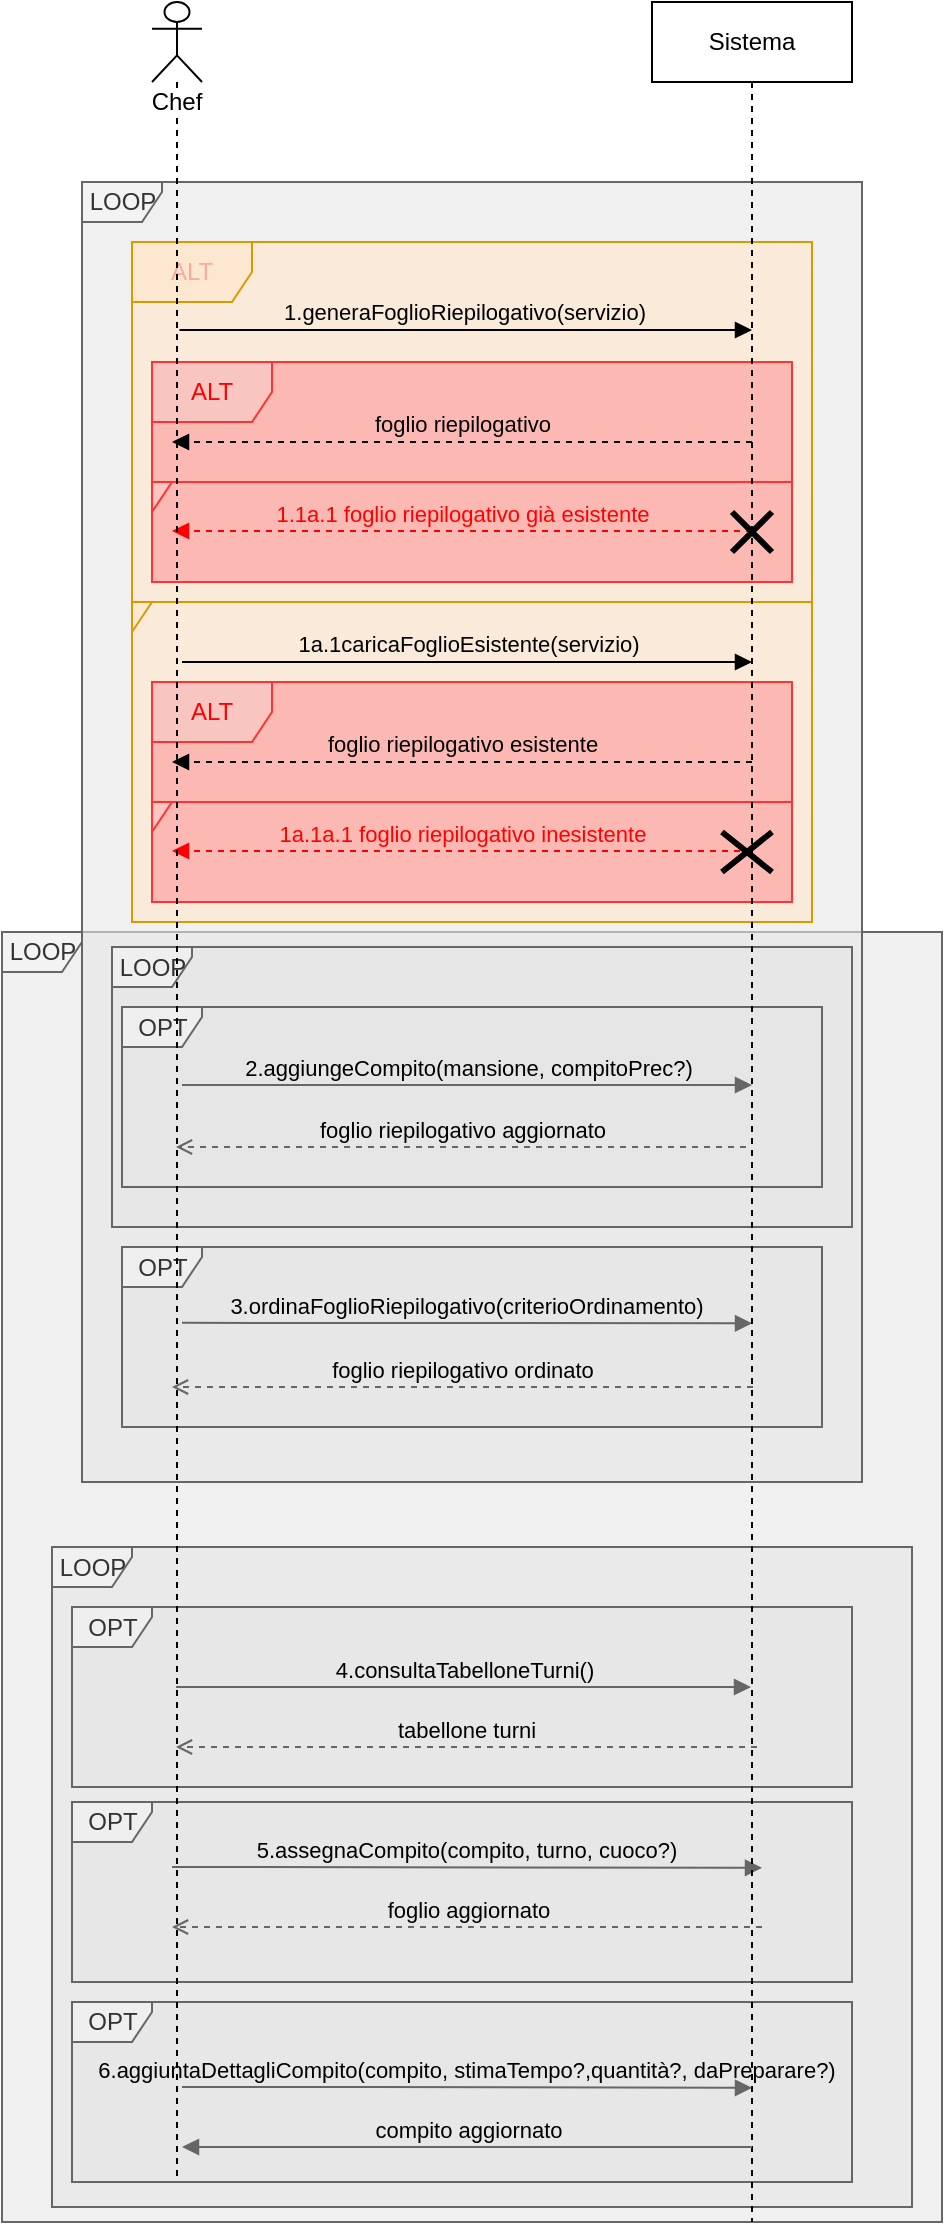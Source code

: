 <mxfile version="21.6.6" type="device">
  <diagram name="Page-1" id="f5A6CDPiya6YqWZAvQuT">
    <mxGraphModel dx="954" dy="-657" grid="1" gridSize="10" guides="1" tooltips="1" connect="1" arrows="1" fold="1" page="1" pageScale="1" pageWidth="827" pageHeight="1169" math="0" shadow="0">
      <root>
        <mxCell id="0" />
        <mxCell id="1" parent="0" />
        <mxCell id="3oUJ_5gLEvu6R0pSqBkJ-33" value="LOOP" style="shape=umlFrame;tabWidth=110;tabHeight=30;tabPosition=left;html=1;boundedLbl=1;labelInHeader=1;width=40;height=20;swimlaneFillColor=#E6E6E6;fillColor=#f5f5f5;strokeColor=#666666;fillOpacity=60;fontColor=#333333;" parent="1" vertex="1">
          <mxGeometry x="165" y="1805" width="470" height="645" as="geometry" />
        </mxCell>
        <mxCell id="3oUJ_5gLEvu6R0pSqBkJ-21" value="LOOP" style="shape=umlFrame;tabWidth=110;tabHeight=30;tabPosition=left;html=1;boundedLbl=1;labelInHeader=1;width=40;height=20;swimlaneFillColor=#E6E6E6;fillColor=#f5f5f5;strokeColor=#666666;fillOpacity=60;fontColor=#333333;" parent="1" vertex="1">
          <mxGeometry x="190" y="2112.5" width="430" height="330" as="geometry" />
        </mxCell>
        <mxCell id="3oUJ_5gLEvu6R0pSqBkJ-22" value="OPT" style="shape=umlFrame;tabWidth=110;tabHeight=30;tabPosition=left;html=1;boundedLbl=1;labelInHeader=1;width=40;height=20;swimlaneFillColor=#E6E6E6;fillColor=#f5f5f5;strokeColor=#666666;fillOpacity=60;fontColor=#333333;" parent="1" vertex="1">
          <mxGeometry x="200" y="2142.5" width="390" height="90" as="geometry" />
        </mxCell>
        <mxCell id="3oUJ_5gLEvu6R0pSqBkJ-23" value="4.consultaTabelloneTurni()" style="html=1;verticalAlign=bottom;endArrow=block;edgeStyle=elbowEdgeStyle;elbow=vertical;curved=0;rounded=0;labelBackgroundColor=none;fillColor=#f5f5f5;strokeColor=#666666;" parent="1" edge="1">
          <mxGeometry relative="1" as="geometry">
            <mxPoint x="252" y="2182.5" as="sourcePoint" />
            <Array as="points" />
            <mxPoint x="539.5" y="2182.5" as="targetPoint" />
          </mxGeometry>
        </mxCell>
        <mxCell id="3oUJ_5gLEvu6R0pSqBkJ-24" value="tabellone turni" style="html=1;verticalAlign=bottom;endArrow=open;edgeStyle=elbowEdgeStyle;elbow=vertical;curved=0;rounded=0;labelBackgroundColor=none;endFill=0;dashed=1;fillColor=#f5f5f5;strokeColor=#666666;" parent="1" edge="1">
          <mxGeometry relative="1" as="geometry">
            <mxPoint x="542.5" y="2212.5" as="sourcePoint" />
            <mxPoint x="252" y="2212.5" as="targetPoint" />
          </mxGeometry>
        </mxCell>
        <mxCell id="3oUJ_5gLEvu6R0pSqBkJ-1" value="LOOP" style="shape=umlFrame;tabWidth=110;tabHeight=30;tabPosition=left;html=1;boundedLbl=1;labelInHeader=1;width=40;height=20;swimlaneFillColor=#E6E6E6;fillColor=#f5f5f5;strokeColor=#666666;fillOpacity=60;fontColor=#333333;" parent="1" vertex="1">
          <mxGeometry x="205" y="1430" width="390" height="650" as="geometry" />
        </mxCell>
        <mxCell id="3oUJ_5gLEvu6R0pSqBkJ-27" value="OPT" style="shape=umlFrame;tabWidth=110;tabHeight=30;tabPosition=left;html=1;boundedLbl=1;labelInHeader=1;width=40;height=20;swimlaneFillColor=#E6E6E6;fillColor=#f5f5f5;strokeColor=#666666;fillOpacity=60;fontColor=#333333;" parent="1" vertex="1">
          <mxGeometry x="200" y="2240" width="390" height="90" as="geometry" />
        </mxCell>
        <mxCell id="3oUJ_5gLEvu6R0pSqBkJ-9" value="LOOP" style="shape=umlFrame;tabWidth=110;tabHeight=30;tabPosition=left;html=1;boundedLbl=1;labelInHeader=1;width=40;height=20;swimlaneFillColor=#E6E6E6;fillColor=#f5f5f5;strokeColor=#666666;fillOpacity=60;fontColor=#333333;" parent="1" vertex="1">
          <mxGeometry x="220" y="1812.5" width="370" height="140" as="geometry" />
        </mxCell>
        <mxCell id="3oUJ_5gLEvu6R0pSqBkJ-13" value="OPT" style="shape=umlFrame;tabWidth=110;tabHeight=30;tabPosition=left;html=1;boundedLbl=1;labelInHeader=1;width=40;height=20;swimlaneFillColor=#E6E6E6;fillColor=#f5f5f5;strokeColor=#666666;fillOpacity=60;fontColor=#333333;container=1;" parent="1" vertex="1">
          <mxGeometry x="225" y="1962.5" width="350" height="90" as="geometry" />
        </mxCell>
        <mxCell id="3oUJ_5gLEvu6R0pSqBkJ-18" value="foglio riepilogativo ordinato" style="html=1;verticalAlign=bottom;endArrow=open;edgeStyle=elbowEdgeStyle;elbow=vertical;curved=0;rounded=0;labelBackgroundColor=none;endFill=0;dashed=1;fillColor=#f5f5f5;strokeColor=#666666;" parent="3oUJ_5gLEvu6R0pSqBkJ-13" edge="1">
          <mxGeometry x="0.002" relative="1" as="geometry">
            <mxPoint x="315.5" y="70.0" as="sourcePoint" />
            <mxPoint x="25" y="70.07" as="targetPoint" />
            <mxPoint as="offset" />
          </mxGeometry>
        </mxCell>
        <mxCell id="3oUJ_5gLEvu6R0pSqBkJ-10" value="OPT" style="shape=umlFrame;tabWidth=110;tabHeight=30;tabPosition=left;html=1;boundedLbl=1;labelInHeader=1;width=40;height=20;swimlaneFillColor=#E6E6E6;fillColor=#f5f5f5;strokeColor=#666666;fillOpacity=60;fontColor=#333333;" parent="1" vertex="1">
          <mxGeometry x="225" y="1842.5" width="350" height="90" as="geometry" />
        </mxCell>
        <mxCell id="3oUJ_5gLEvu6R0pSqBkJ-11" value="2.aggiungeCompito(mansione, compitoPrec?)" style="html=1;verticalAlign=bottom;endArrow=block;edgeStyle=elbowEdgeStyle;elbow=vertical;curved=0;rounded=0;labelBackgroundColor=none;fillColor=#f5f5f5;strokeColor=#666666;" parent="1" edge="1">
          <mxGeometry relative="1" as="geometry">
            <mxPoint x="255" y="1881.5" as="sourcePoint" />
            <Array as="points" />
            <mxPoint x="540" y="1881.91" as="targetPoint" />
          </mxGeometry>
        </mxCell>
        <mxCell id="3oUJ_5gLEvu6R0pSqBkJ-12" value="foglio riepilogativo aggiornato" style="html=1;verticalAlign=bottom;endArrow=open;edgeStyle=elbowEdgeStyle;elbow=vertical;curved=0;rounded=0;labelBackgroundColor=none;endFill=0;dashed=1;fillColor=#f5f5f5;strokeColor=#666666;" parent="1" edge="1">
          <mxGeometry relative="1" as="geometry">
            <mxPoint x="537" y="1912.5" as="sourcePoint" />
            <mxPoint x="252" y="1912.5" as="targetPoint" />
          </mxGeometry>
        </mxCell>
        <mxCell id="3oUJ_5gLEvu6R0pSqBkJ-16" value="3.ordinaFoglioRiepilogativo(criterioOrdinamento)" style="html=1;verticalAlign=bottom;endArrow=block;edgeStyle=elbowEdgeStyle;elbow=vertical;curved=0;rounded=0;labelBackgroundColor=none;fillColor=#f5f5f5;strokeColor=#666666;" parent="1" edge="1">
          <mxGeometry relative="1" as="geometry">
            <mxPoint x="255" y="2000.417" as="sourcePoint" />
            <Array as="points">
              <mxPoint x="350.5" y="2000.639" />
            </Array>
            <mxPoint x="540" y="2000.639" as="targetPoint" />
          </mxGeometry>
        </mxCell>
        <mxCell id="3oUJ_5gLEvu6R0pSqBkJ-34" value="OPT" style="shape=umlFrame;tabWidth=110;tabHeight=30;tabPosition=left;html=1;boundedLbl=1;labelInHeader=1;width=40;height=20;swimlaneFillColor=#E6E6E6;fillColor=#f5f5f5;strokeColor=#666666;fillOpacity=60;fontColor=#333333;" parent="1" vertex="1">
          <mxGeometry x="200" y="2340" width="390" height="90" as="geometry" />
        </mxCell>
        <mxCell id="3oUJ_5gLEvu6R0pSqBkJ-25" value="5.assegnaCompito(compito, turno, cuoco?)" style="html=1;verticalAlign=bottom;endArrow=block;edgeStyle=elbowEdgeStyle;elbow=vertical;curved=0;rounded=0;labelBackgroundColor=none;fillColor=#f5f5f5;strokeColor=#666666;" parent="1" edge="1">
          <mxGeometry relative="1" as="geometry">
            <mxPoint x="250" y="2272.5" as="sourcePoint" />
            <Array as="points">
              <mxPoint x="355.5" y="2272.91" />
            </Array>
            <mxPoint x="545" y="2272.91" as="targetPoint" />
          </mxGeometry>
        </mxCell>
        <mxCell id="3oUJ_5gLEvu6R0pSqBkJ-26" value="foglio aggiornato" style="html=1;verticalAlign=bottom;endArrow=open;edgeStyle=elbowEdgeStyle;elbow=vertical;curved=0;rounded=0;labelBackgroundColor=none;endFill=0;dashed=1;fillColor=#f5f5f5;strokeColor=#666666;" parent="1" edge="1">
          <mxGeometry relative="1" as="geometry">
            <mxPoint x="545" y="2302.5" as="sourcePoint" />
            <mxPoint x="250" y="2302.5" as="targetPoint" />
            <Array as="points" />
          </mxGeometry>
        </mxCell>
        <mxCell id="3oUJ_5gLEvu6R0pSqBkJ-37" value="ALT" style="shape=umlFrame;whiteSpace=wrap;html=1;fontColor=#FFA89E;swimlaneFillColor=#FFE6CC;fillColor=#ffe6cc;strokeColor=#d79b00;fillOpacity=60;" parent="1" vertex="1">
          <mxGeometry x="230" y="1460" width="340" height="180" as="geometry" />
        </mxCell>
        <mxCell id="3oUJ_5gLEvu6R0pSqBkJ-38" value="" style="shape=umlFrame;whiteSpace=wrap;html=1;fontColor=#FFA89E;swimlaneFillColor=#FFE6CC;fillColor=#ffe6cc;strokeColor=#d79b00;fillOpacity=60;width=10;height=15;" parent="1" vertex="1">
          <mxGeometry x="230" y="1640" width="340" height="160" as="geometry" />
        </mxCell>
        <mxCell id="3oUJ_5gLEvu6R0pSqBkJ-40" value="1.generaFoglioRiepilogativo(servizio)" style="html=1;verticalAlign=bottom;endArrow=block;edgeStyle=elbowEdgeStyle;elbow=vertical;curved=0;rounded=0;labelBackgroundColor=none;" parent="1" edge="1">
          <mxGeometry x="-0.003" relative="1" as="geometry">
            <mxPoint x="253.75" y="1504" as="sourcePoint" />
            <Array as="points" />
            <mxPoint x="540" y="1504" as="targetPoint" />
            <mxPoint as="offset" />
          </mxGeometry>
        </mxCell>
        <mxCell id="3oUJ_5gLEvu6R0pSqBkJ-41" value="1a.1caricaFoglioEsistente(servizio)" style="html=1;verticalAlign=bottom;endArrow=block;edgeStyle=elbowEdgeStyle;elbow=vertical;curved=0;rounded=0;labelBackgroundColor=none;" parent="1" edge="1">
          <mxGeometry relative="1" as="geometry">
            <mxPoint x="255" y="1670" as="sourcePoint" />
            <Array as="points">
              <mxPoint x="345.5" y="1670" />
            </Array>
            <mxPoint x="540" y="1670" as="targetPoint" />
          </mxGeometry>
        </mxCell>
        <mxCell id="3oUJ_5gLEvu6R0pSqBkJ-46" value="" style="group" parent="1" vertex="1" connectable="0">
          <mxGeometry x="240" y="1520" width="320" height="110" as="geometry" />
        </mxCell>
        <mxCell id="3oUJ_5gLEvu6R0pSqBkJ-43" value="ALT" style="shape=umlFrame;whiteSpace=wrap;html=1;swimlaneFillColor=#FF9999;fillColor=#f8cecc;strokeColor=#FF3333;fillOpacity=60;fontColor=#FF0000;" parent="3oUJ_5gLEvu6R0pSqBkJ-46" vertex="1">
          <mxGeometry width="320" height="60" as="geometry" />
        </mxCell>
        <mxCell id="3oUJ_5gLEvu6R0pSqBkJ-39" value="foglio riepilogativo" style="html=1;verticalAlign=bottom;endArrow=block;edgeStyle=elbowEdgeStyle;elbow=vertical;curved=0;rounded=0;labelBackgroundColor=none;dashed=1;" parent="3oUJ_5gLEvu6R0pSqBkJ-46" edge="1">
          <mxGeometry relative="1" as="geometry">
            <mxPoint x="300" y="40" as="sourcePoint" />
            <mxPoint x="10" y="40.14" as="targetPoint" />
          </mxGeometry>
        </mxCell>
        <mxCell id="3oUJ_5gLEvu6R0pSqBkJ-44" value="" style="shape=umlFrame;whiteSpace=wrap;html=1;swimlaneFillColor=#FF9999;fillColor=#f8cecc;strokeColor=#FF3333;fillOpacity=60;fontColor=#FF0000;width=10;height=15;" parent="3oUJ_5gLEvu6R0pSqBkJ-46" vertex="1">
          <mxGeometry y="60" width="320" height="50" as="geometry" />
        </mxCell>
        <mxCell id="3oUJ_5gLEvu6R0pSqBkJ-45" value="1.1a.1 foglio riepilogativo già esistente" style="html=1;verticalAlign=bottom;endArrow=block;edgeStyle=elbowEdgeStyle;elbow=vertical;curved=0;rounded=0;labelBackgroundColor=none;dashed=1;strokeColor=#FF0000;fontColor=#FF0000;" parent="3oUJ_5gLEvu6R0pSqBkJ-46" edge="1">
          <mxGeometry relative="1" as="geometry">
            <mxPoint x="300" y="84.5" as="sourcePoint" />
            <mxPoint x="10" y="84.64" as="targetPoint" />
          </mxGeometry>
        </mxCell>
        <mxCell id="3oUJ_5gLEvu6R0pSqBkJ-52" value="" style="shape=umlDestroy;whiteSpace=wrap;html=1;strokeWidth=3;targetShapes=umlLifeline;" parent="3oUJ_5gLEvu6R0pSqBkJ-46" vertex="1">
          <mxGeometry x="290" y="75" width="20" height="20" as="geometry" />
        </mxCell>
        <mxCell id="3oUJ_5gLEvu6R0pSqBkJ-47" value="" style="group" parent="1" vertex="1" connectable="0">
          <mxGeometry x="240" y="1680" width="320" height="110" as="geometry" />
        </mxCell>
        <mxCell id="3oUJ_5gLEvu6R0pSqBkJ-48" value="ALT" style="shape=umlFrame;whiteSpace=wrap;html=1;swimlaneFillColor=#FF9999;fillColor=#f8cecc;strokeColor=#FF3333;fillOpacity=60;fontColor=#FF0000;" parent="3oUJ_5gLEvu6R0pSqBkJ-47" vertex="1">
          <mxGeometry width="320" height="60" as="geometry" />
        </mxCell>
        <mxCell id="3oUJ_5gLEvu6R0pSqBkJ-49" value="foglio riepilogativo esistente" style="html=1;verticalAlign=bottom;endArrow=block;edgeStyle=elbowEdgeStyle;elbow=vertical;curved=0;rounded=0;labelBackgroundColor=none;dashed=1;" parent="3oUJ_5gLEvu6R0pSqBkJ-47" edge="1">
          <mxGeometry relative="1" as="geometry">
            <mxPoint x="300" y="40" as="sourcePoint" />
            <mxPoint x="10" y="40.14" as="targetPoint" />
          </mxGeometry>
        </mxCell>
        <mxCell id="3oUJ_5gLEvu6R0pSqBkJ-50" value="" style="shape=umlFrame;whiteSpace=wrap;html=1;swimlaneFillColor=#FF9999;fillColor=#f8cecc;strokeColor=#FF3333;fillOpacity=60;fontColor=#FF0000;width=10;height=15;" parent="3oUJ_5gLEvu6R0pSqBkJ-47" vertex="1">
          <mxGeometry y="60" width="320" height="50" as="geometry" />
        </mxCell>
        <mxCell id="3oUJ_5gLEvu6R0pSqBkJ-51" value="1a.1a.1 foglio riepilogativo inesistente" style="html=1;verticalAlign=bottom;endArrow=block;edgeStyle=elbowEdgeStyle;elbow=vertical;curved=0;rounded=0;labelBackgroundColor=none;dashed=1;strokeColor=#FF0000;fontColor=#FF0000;" parent="3oUJ_5gLEvu6R0pSqBkJ-47" edge="1">
          <mxGeometry relative="1" as="geometry">
            <mxPoint x="300" y="84.5" as="sourcePoint" />
            <mxPoint x="10" y="84.64" as="targetPoint" />
          </mxGeometry>
        </mxCell>
        <mxCell id="3oUJ_5gLEvu6R0pSqBkJ-58" value="" style="shape=umlDestroy;whiteSpace=wrap;html=1;strokeWidth=3;targetShapes=umlLifeline;" parent="3oUJ_5gLEvu6R0pSqBkJ-47" vertex="1">
          <mxGeometry x="285" y="75" width="25" height="20" as="geometry" />
        </mxCell>
        <mxCell id="3oUJ_5gLEvu6R0pSqBkJ-30" value="Chef" style="shape=umlLifeline;participant=umlActor;perimeter=lifelinePerimeter;whiteSpace=wrap;html=1;container=1;collapsible=0;recursiveResize=0;verticalAlign=top;spacingTop=36;outlineConnect=0;labelBackgroundColor=default;" parent="1" vertex="1">
          <mxGeometry x="240" y="1340" width="25" height="1090" as="geometry" />
        </mxCell>
        <mxCell id="3oUJ_5gLEvu6R0pSqBkJ-31" value="Sistema" style="shape=umlLifeline;perimeter=lifelinePerimeter;whiteSpace=wrap;html=1;container=0;collapsible=0;recursiveResize=0;outlineConnect=0;labelBackgroundColor=none;" parent="1" vertex="1">
          <mxGeometry x="490" y="1340" width="100" height="1110" as="geometry" />
        </mxCell>
        <mxCell id="3oUJ_5gLEvu6R0pSqBkJ-28" value="6.aggiuntaDettagliCompito(compito, stimaTempo?,quantità?, daPreparare?)" style="html=1;verticalAlign=bottom;endArrow=block;edgeStyle=elbowEdgeStyle;elbow=horizontal;curved=0;rounded=0;labelBackgroundColor=none;fillColor=#f5f5f5;strokeColor=#666666;" parent="1" edge="1">
          <mxGeometry relative="1" as="geometry">
            <mxPoint x="255" y="2382.5" as="sourcePoint" />
            <Array as="points">
              <mxPoint x="350.5" y="2382.91" />
            </Array>
            <mxPoint x="540" y="2382.91" as="targetPoint" />
          </mxGeometry>
        </mxCell>
        <mxCell id="3oUJ_5gLEvu6R0pSqBkJ-29" value="compito aggiornato" style="html=1;verticalAlign=bottom;endArrow=block;edgeStyle=elbowEdgeStyle;elbow=vertical;curved=0;rounded=0;labelBackgroundColor=none;fillColor=#f5f5f5;strokeColor=#666666;" parent="1" edge="1">
          <mxGeometry relative="1" as="geometry">
            <mxPoint x="540" y="2412.5" as="sourcePoint" />
            <mxPoint x="255" y="2412.5" as="targetPoint" />
          </mxGeometry>
        </mxCell>
      </root>
    </mxGraphModel>
  </diagram>
</mxfile>
